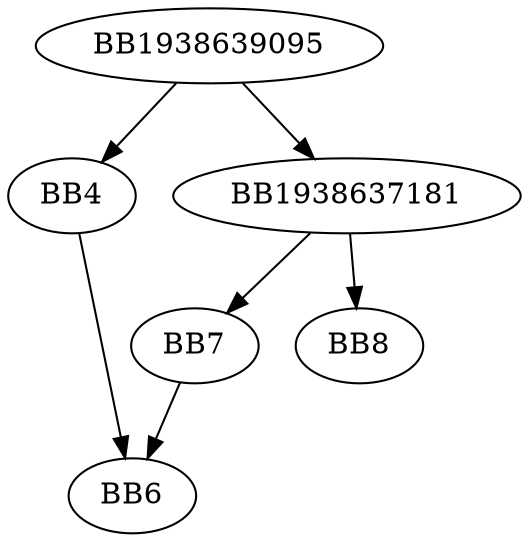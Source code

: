 digraph G{
	BB1938639095->BB4;
	BB1938639095->BB1938637181;
	BB4->BB6;
	BB1938637181->BB7;
	BB1938637181->BB8;
	BB7->BB6;
}
